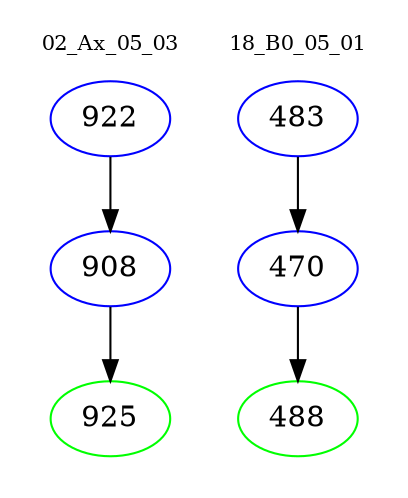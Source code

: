 digraph{
subgraph cluster_0 {
color = white
label = "02_Ax_05_03";
fontsize=10;
T0_922 [label="922", color="blue"]
T0_922 -> T0_908 [color="black"]
T0_908 [label="908", color="blue"]
T0_908 -> T0_925 [color="black"]
T0_925 [label="925", color="green"]
}
subgraph cluster_1 {
color = white
label = "18_B0_05_01";
fontsize=10;
T1_483 [label="483", color="blue"]
T1_483 -> T1_470 [color="black"]
T1_470 [label="470", color="blue"]
T1_470 -> T1_488 [color="black"]
T1_488 [label="488", color="green"]
}
}
